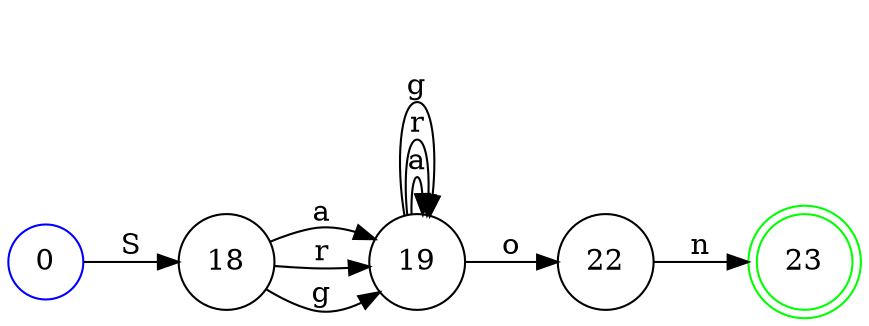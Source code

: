 digraph finite_state_machine {
graph [ dpi = 400 ];
rankdir=LR;
size="8,5"
node [shape = circle];
0 [label="0" color="blue"]0 -> 18 [label="S"];
18 [label="18" color="black"]18 -> 19 [label="a"];
18 -> 19 [label="r"];
18 -> 19 [label="g"];
19 [label="19" color="black"]19 -> 19 [label="a"];
19 -> 19 [label="r"];
19 -> 19 [label="g"];
19 -> 22 [label="o"];
22 [label="22" color="black"]22 -> 23 [label="n"];
23 [label="23" color="green"];
23 [shape = doublecircle];
}